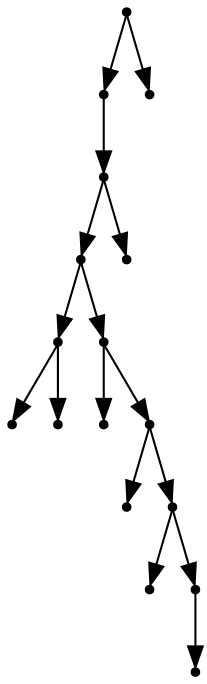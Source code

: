 digraph {
  16 [shape=point];
  14 [shape=point];
  13 [shape=point];
  11 [shape=point];
  2 [shape=point];
  0 [shape=point];
  1 [shape=point];
  10 [shape=point];
  3 [shape=point];
  9 [shape=point];
  4 [shape=point];
  8 [shape=point];
  5 [shape=point];
  7 [shape=point];
  6 [shape=point];
  12 [shape=point];
  15 [shape=point];
16 -> 14;
14 -> 13;
13 -> 11;
11 -> 2;
2 -> 0;
2 -> 1;
11 -> 10;
10 -> 3;
10 -> 9;
9 -> 4;
9 -> 8;
8 -> 5;
8 -> 7;
7 -> 6;
13 -> 12;
16 -> 15;
}

